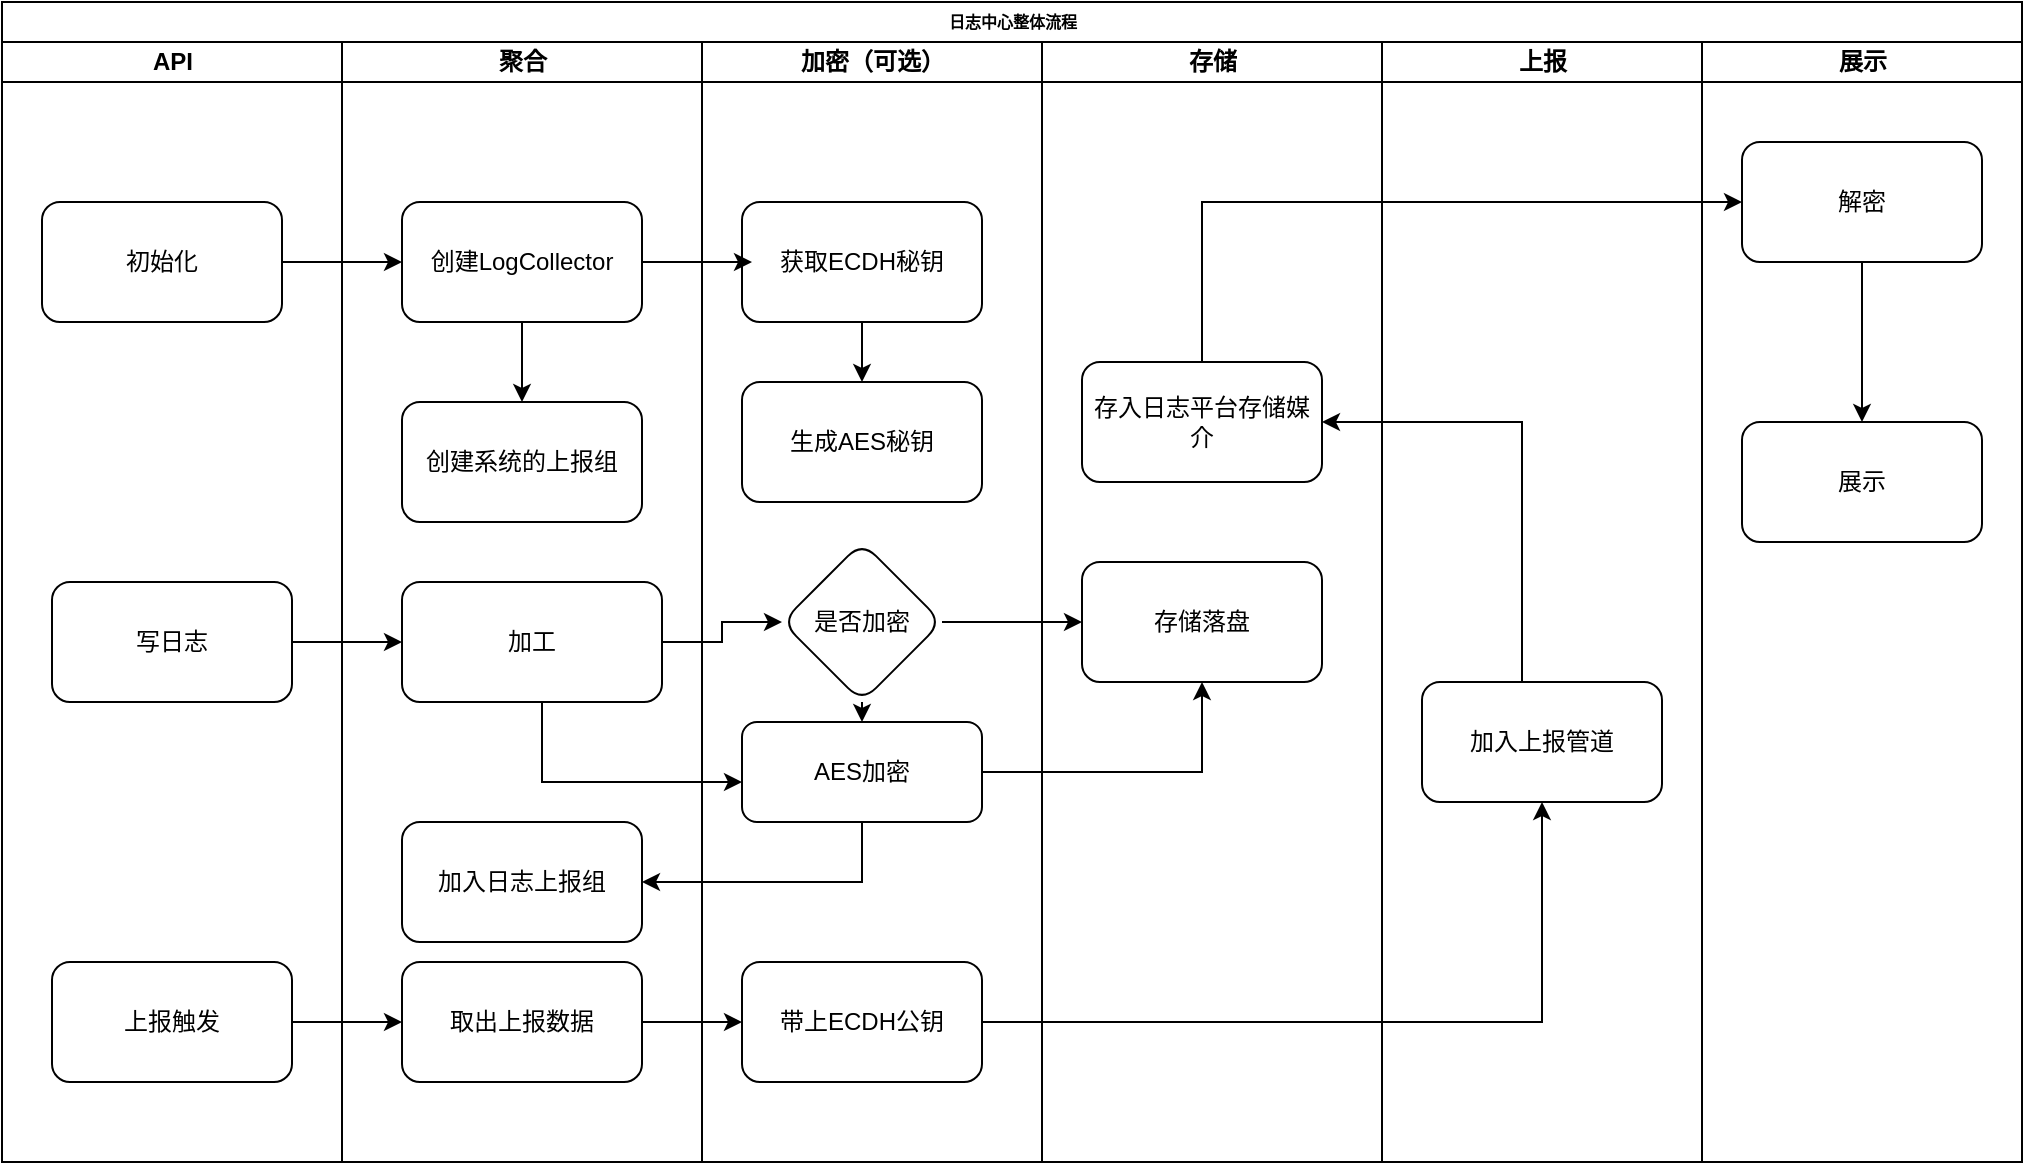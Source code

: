 <mxfile version="21.2.3" type="github">
  <diagram name="Page-1" id="74e2e168-ea6b-b213-b513-2b3c1d86103e">
    <mxGraphModel dx="1434" dy="1653" grid="1" gridSize="10" guides="1" tooltips="1" connect="1" arrows="1" fold="1" page="1" pageScale="1" pageWidth="1100" pageHeight="850" background="none" math="0" shadow="0">
      <root>
        <mxCell id="0" />
        <mxCell id="1" parent="0" />
        <mxCell id="77e6c97f196da883-1" value="日志中心整体流程" style="swimlane;html=1;childLayout=stackLayout;startSize=20;rounded=0;shadow=0;labelBackgroundColor=none;strokeWidth=1;fontFamily=Verdana;fontSize=8;align=center;" parent="1" vertex="1">
          <mxGeometry x="320" y="-10" width="1010" height="580" as="geometry" />
        </mxCell>
        <mxCell id="77e6c97f196da883-2" value="API" style="swimlane;html=1;startSize=20;" parent="77e6c97f196da883-1" vertex="1">
          <mxGeometry y="20" width="170" height="560" as="geometry" />
        </mxCell>
        <mxCell id="BrzOOlg8GnP3-0_DTAM9-7" value="初始化" style="rounded=1;whiteSpace=wrap;html=1;" parent="77e6c97f196da883-2" vertex="1">
          <mxGeometry x="20" y="80" width="120" height="60" as="geometry" />
        </mxCell>
        <mxCell id="BrzOOlg8GnP3-0_DTAM9-25" value="写日志" style="rounded=1;whiteSpace=wrap;html=1;" parent="77e6c97f196da883-2" vertex="1">
          <mxGeometry x="25" y="270" width="120" height="60" as="geometry" />
        </mxCell>
        <mxCell id="BrzOOlg8GnP3-0_DTAM9-33" value="上报触发" style="rounded=1;whiteSpace=wrap;html=1;" parent="77e6c97f196da883-2" vertex="1">
          <mxGeometry x="25" y="460" width="120" height="60" as="geometry" />
        </mxCell>
        <mxCell id="77e6c97f196da883-3" value="聚合" style="swimlane;html=1;startSize=20;" parent="77e6c97f196da883-1" vertex="1">
          <mxGeometry x="170" y="20" width="180" height="560" as="geometry" />
        </mxCell>
        <mxCell id="BrzOOlg8GnP3-0_DTAM9-79" style="edgeStyle=orthogonalEdgeStyle;rounded=0;orthogonalLoop=1;jettySize=auto;html=1;exitX=0.5;exitY=1;exitDx=0;exitDy=0;entryX=0.5;entryY=0;entryDx=0;entryDy=0;" parent="77e6c97f196da883-3" source="BrzOOlg8GnP3-0_DTAM9-8" target="BrzOOlg8GnP3-0_DTAM9-78" edge="1">
          <mxGeometry relative="1" as="geometry" />
        </mxCell>
        <mxCell id="BrzOOlg8GnP3-0_DTAM9-8" value="创建LogCollector" style="rounded=1;whiteSpace=wrap;html=1;" parent="77e6c97f196da883-3" vertex="1">
          <mxGeometry x="30" y="80" width="120" height="60" as="geometry" />
        </mxCell>
        <mxCell id="BrzOOlg8GnP3-0_DTAM9-26" value="加工" style="whiteSpace=wrap;html=1;rounded=1;" parent="77e6c97f196da883-3" vertex="1">
          <mxGeometry x="30" y="270" width="130" height="60" as="geometry" />
        </mxCell>
        <mxCell id="BrzOOlg8GnP3-0_DTAM9-40" value="取出上报数据" style="whiteSpace=wrap;html=1;rounded=1;" parent="77e6c97f196da883-3" vertex="1">
          <mxGeometry x="30" y="460" width="120" height="60" as="geometry" />
        </mxCell>
        <mxCell id="BrzOOlg8GnP3-0_DTAM9-44" value="加入日志上报组" style="whiteSpace=wrap;html=1;rounded=1;" parent="77e6c97f196da883-3" vertex="1">
          <mxGeometry x="30" y="390" width="120" height="60" as="geometry" />
        </mxCell>
        <mxCell id="BrzOOlg8GnP3-0_DTAM9-78" value="创建系统的上报组" style="whiteSpace=wrap;html=1;rounded=1;" parent="77e6c97f196da883-3" vertex="1">
          <mxGeometry x="30" y="180" width="120" height="60" as="geometry" />
        </mxCell>
        <mxCell id="77e6c97f196da883-5" value="加密（可选）" style="swimlane;html=1;startSize=20;" parent="77e6c97f196da883-1" vertex="1">
          <mxGeometry x="350" y="20" width="170" height="560" as="geometry" />
        </mxCell>
        <mxCell id="BrzOOlg8GnP3-0_DTAM9-24" value="" style="edgeStyle=orthogonalEdgeStyle;rounded=0;orthogonalLoop=1;jettySize=auto;html=1;" parent="77e6c97f196da883-5" source="BrzOOlg8GnP3-0_DTAM9-17" target="BrzOOlg8GnP3-0_DTAM9-23" edge="1">
          <mxGeometry relative="1" as="geometry" />
        </mxCell>
        <mxCell id="BrzOOlg8GnP3-0_DTAM9-17" value="获取ECDH秘钥" style="rounded=1;whiteSpace=wrap;html=1;" parent="77e6c97f196da883-5" vertex="1">
          <mxGeometry x="20" y="80" width="120" height="60" as="geometry" />
        </mxCell>
        <mxCell id="BrzOOlg8GnP3-0_DTAM9-23" value="生成AES秘钥" style="whiteSpace=wrap;html=1;rounded=1;" parent="77e6c97f196da883-5" vertex="1">
          <mxGeometry x="20" y="170" width="120" height="60" as="geometry" />
        </mxCell>
        <mxCell id="BrzOOlg8GnP3-0_DTAM9-30" value="AES加密" style="whiteSpace=wrap;html=1;rounded=1;" parent="77e6c97f196da883-5" vertex="1">
          <mxGeometry x="20" y="340" width="120" height="50" as="geometry" />
        </mxCell>
        <mxCell id="BrzOOlg8GnP3-0_DTAM9-54" style="edgeStyle=orthogonalEdgeStyle;rounded=0;orthogonalLoop=1;jettySize=auto;html=1;exitX=0.5;exitY=1;exitDx=0;exitDy=0;entryX=0.5;entryY=0;entryDx=0;entryDy=0;" parent="77e6c97f196da883-5" source="BrzOOlg8GnP3-0_DTAM9-51" target="BrzOOlg8GnP3-0_DTAM9-30" edge="1">
          <mxGeometry relative="1" as="geometry" />
        </mxCell>
        <mxCell id="BrzOOlg8GnP3-0_DTAM9-51" value="是否加密" style="rhombus;whiteSpace=wrap;html=1;rounded=1;" parent="77e6c97f196da883-5" vertex="1">
          <mxGeometry x="40" y="250" width="80" height="80" as="geometry" />
        </mxCell>
        <mxCell id="BrzOOlg8GnP3-0_DTAM9-56" value="带上ECDH公钥" style="whiteSpace=wrap;html=1;rounded=1;" parent="77e6c97f196da883-5" vertex="1">
          <mxGeometry x="20" y="460" width="120" height="60" as="geometry" />
        </mxCell>
        <mxCell id="77e6c97f196da883-6" value="存储" style="swimlane;html=1;startSize=20;" parent="77e6c97f196da883-1" vertex="1">
          <mxGeometry x="520" y="20" width="170" height="560" as="geometry" />
        </mxCell>
        <mxCell id="BrzOOlg8GnP3-0_DTAM9-16" value="存储落盘" style="rounded=1;whiteSpace=wrap;html=1;" parent="77e6c97f196da883-6" vertex="1">
          <mxGeometry x="20" y="260" width="120" height="60" as="geometry" />
        </mxCell>
        <mxCell id="BrzOOlg8GnP3-0_DTAM9-70" value="存入日志平台存储媒介" style="whiteSpace=wrap;html=1;rounded=1;" parent="77e6c97f196da883-6" vertex="1">
          <mxGeometry x="20" y="160" width="120" height="60" as="geometry" />
        </mxCell>
        <mxCell id="77e6c97f196da883-7" value="上报" style="swimlane;html=1;startSize=20;" parent="77e6c97f196da883-1" vertex="1">
          <mxGeometry x="690" y="20" width="160" height="560" as="geometry" />
        </mxCell>
        <mxCell id="BrzOOlg8GnP3-0_DTAM9-60" value="加入上报管道" style="whiteSpace=wrap;html=1;rounded=1;" parent="77e6c97f196da883-7" vertex="1">
          <mxGeometry x="20" y="320" width="120" height="60" as="geometry" />
        </mxCell>
        <mxCell id="BrzOOlg8GnP3-0_DTAM9-9" value="" style="edgeStyle=orthogonalEdgeStyle;rounded=0;orthogonalLoop=1;jettySize=auto;html=1;" parent="77e6c97f196da883-1" source="BrzOOlg8GnP3-0_DTAM9-7" target="BrzOOlg8GnP3-0_DTAM9-8" edge="1">
          <mxGeometry relative="1" as="geometry" />
        </mxCell>
        <mxCell id="BrzOOlg8GnP3-0_DTAM9-20" value="" style="edgeStyle=orthogonalEdgeStyle;rounded=0;orthogonalLoop=1;jettySize=auto;html=1;" parent="77e6c97f196da883-1" source="BrzOOlg8GnP3-0_DTAM9-8" edge="1">
          <mxGeometry relative="1" as="geometry">
            <mxPoint x="375" y="130" as="targetPoint" />
          </mxGeometry>
        </mxCell>
        <mxCell id="BrzOOlg8GnP3-0_DTAM9-27" value="" style="edgeStyle=orthogonalEdgeStyle;rounded=0;orthogonalLoop=1;jettySize=auto;html=1;" parent="77e6c97f196da883-1" source="BrzOOlg8GnP3-0_DTAM9-25" target="BrzOOlg8GnP3-0_DTAM9-26" edge="1">
          <mxGeometry relative="1" as="geometry" />
        </mxCell>
        <mxCell id="BrzOOlg8GnP3-0_DTAM9-31" value="" style="edgeStyle=orthogonalEdgeStyle;rounded=0;orthogonalLoop=1;jettySize=auto;html=1;" parent="77e6c97f196da883-1" source="BrzOOlg8GnP3-0_DTAM9-26" target="BrzOOlg8GnP3-0_DTAM9-30" edge="1">
          <mxGeometry relative="1" as="geometry">
            <Array as="points">
              <mxPoint x="270" y="390" />
            </Array>
          </mxGeometry>
        </mxCell>
        <mxCell id="BrzOOlg8GnP3-0_DTAM9-41" value="" style="edgeStyle=orthogonalEdgeStyle;rounded=0;orthogonalLoop=1;jettySize=auto;html=1;" parent="77e6c97f196da883-1" source="BrzOOlg8GnP3-0_DTAM9-33" target="BrzOOlg8GnP3-0_DTAM9-40" edge="1">
          <mxGeometry relative="1" as="geometry" />
        </mxCell>
        <mxCell id="BrzOOlg8GnP3-0_DTAM9-45" value="" style="edgeStyle=orthogonalEdgeStyle;rounded=0;orthogonalLoop=1;jettySize=auto;html=1;" parent="77e6c97f196da883-1" source="BrzOOlg8GnP3-0_DTAM9-30" target="BrzOOlg8GnP3-0_DTAM9-44" edge="1">
          <mxGeometry relative="1" as="geometry">
            <Array as="points">
              <mxPoint x="430" y="440" />
            </Array>
          </mxGeometry>
        </mxCell>
        <mxCell id="BrzOOlg8GnP3-0_DTAM9-52" value="" style="edgeStyle=orthogonalEdgeStyle;rounded=0;orthogonalLoop=1;jettySize=auto;html=1;" parent="77e6c97f196da883-1" source="BrzOOlg8GnP3-0_DTAM9-26" target="BrzOOlg8GnP3-0_DTAM9-51" edge="1">
          <mxGeometry relative="1" as="geometry" />
        </mxCell>
        <mxCell id="BrzOOlg8GnP3-0_DTAM9-53" style="edgeStyle=orthogonalEdgeStyle;rounded=0;orthogonalLoop=1;jettySize=auto;html=1;" parent="77e6c97f196da883-1" source="BrzOOlg8GnP3-0_DTAM9-51" target="BrzOOlg8GnP3-0_DTAM9-16" edge="1">
          <mxGeometry relative="1" as="geometry" />
        </mxCell>
        <mxCell id="BrzOOlg8GnP3-0_DTAM9-55" style="edgeStyle=orthogonalEdgeStyle;rounded=0;orthogonalLoop=1;jettySize=auto;html=1;entryX=0.5;entryY=1;entryDx=0;entryDy=0;" parent="77e6c97f196da883-1" source="BrzOOlg8GnP3-0_DTAM9-30" target="BrzOOlg8GnP3-0_DTAM9-16" edge="1">
          <mxGeometry relative="1" as="geometry" />
        </mxCell>
        <mxCell id="BrzOOlg8GnP3-0_DTAM9-57" value="" style="edgeStyle=orthogonalEdgeStyle;rounded=0;orthogonalLoop=1;jettySize=auto;html=1;" parent="77e6c97f196da883-1" source="BrzOOlg8GnP3-0_DTAM9-40" target="BrzOOlg8GnP3-0_DTAM9-56" edge="1">
          <mxGeometry relative="1" as="geometry" />
        </mxCell>
        <mxCell id="BrzOOlg8GnP3-0_DTAM9-61" value="" style="edgeStyle=orthogonalEdgeStyle;rounded=0;orthogonalLoop=1;jettySize=auto;html=1;" parent="77e6c97f196da883-1" source="BrzOOlg8GnP3-0_DTAM9-56" target="BrzOOlg8GnP3-0_DTAM9-60" edge="1">
          <mxGeometry relative="1" as="geometry" />
        </mxCell>
        <mxCell id="BrzOOlg8GnP3-0_DTAM9-64" value="展示" style="swimlane;html=1;startSize=20;" parent="77e6c97f196da883-1" vertex="1">
          <mxGeometry x="850" y="20" width="160" height="560" as="geometry" />
        </mxCell>
        <mxCell id="BrzOOlg8GnP3-0_DTAM9-77" value="" style="edgeStyle=orthogonalEdgeStyle;rounded=0;orthogonalLoop=1;jettySize=auto;html=1;" parent="BrzOOlg8GnP3-0_DTAM9-64" source="BrzOOlg8GnP3-0_DTAM9-73" target="BrzOOlg8GnP3-0_DTAM9-76" edge="1">
          <mxGeometry relative="1" as="geometry" />
        </mxCell>
        <mxCell id="BrzOOlg8GnP3-0_DTAM9-73" value="解密" style="whiteSpace=wrap;html=1;rounded=1;" parent="BrzOOlg8GnP3-0_DTAM9-64" vertex="1">
          <mxGeometry x="20" y="50" width="120" height="60" as="geometry" />
        </mxCell>
        <mxCell id="BrzOOlg8GnP3-0_DTAM9-76" value="展示" style="whiteSpace=wrap;html=1;rounded=1;" parent="BrzOOlg8GnP3-0_DTAM9-64" vertex="1">
          <mxGeometry x="20" y="190" width="120" height="60" as="geometry" />
        </mxCell>
        <mxCell id="BrzOOlg8GnP3-0_DTAM9-72" style="edgeStyle=orthogonalEdgeStyle;rounded=0;orthogonalLoop=1;jettySize=auto;html=1;entryX=1;entryY=0.5;entryDx=0;entryDy=0;" parent="77e6c97f196da883-1" source="BrzOOlg8GnP3-0_DTAM9-60" target="BrzOOlg8GnP3-0_DTAM9-70" edge="1">
          <mxGeometry relative="1" as="geometry">
            <Array as="points">
              <mxPoint x="760" y="210" />
            </Array>
          </mxGeometry>
        </mxCell>
        <mxCell id="BrzOOlg8GnP3-0_DTAM9-74" style="edgeStyle=orthogonalEdgeStyle;rounded=0;orthogonalLoop=1;jettySize=auto;html=1;entryX=0;entryY=0.5;entryDx=0;entryDy=0;" parent="77e6c97f196da883-1" source="BrzOOlg8GnP3-0_DTAM9-70" target="BrzOOlg8GnP3-0_DTAM9-73" edge="1">
          <mxGeometry relative="1" as="geometry">
            <Array as="points">
              <mxPoint x="600" y="100" />
            </Array>
          </mxGeometry>
        </mxCell>
      </root>
    </mxGraphModel>
  </diagram>
</mxfile>
